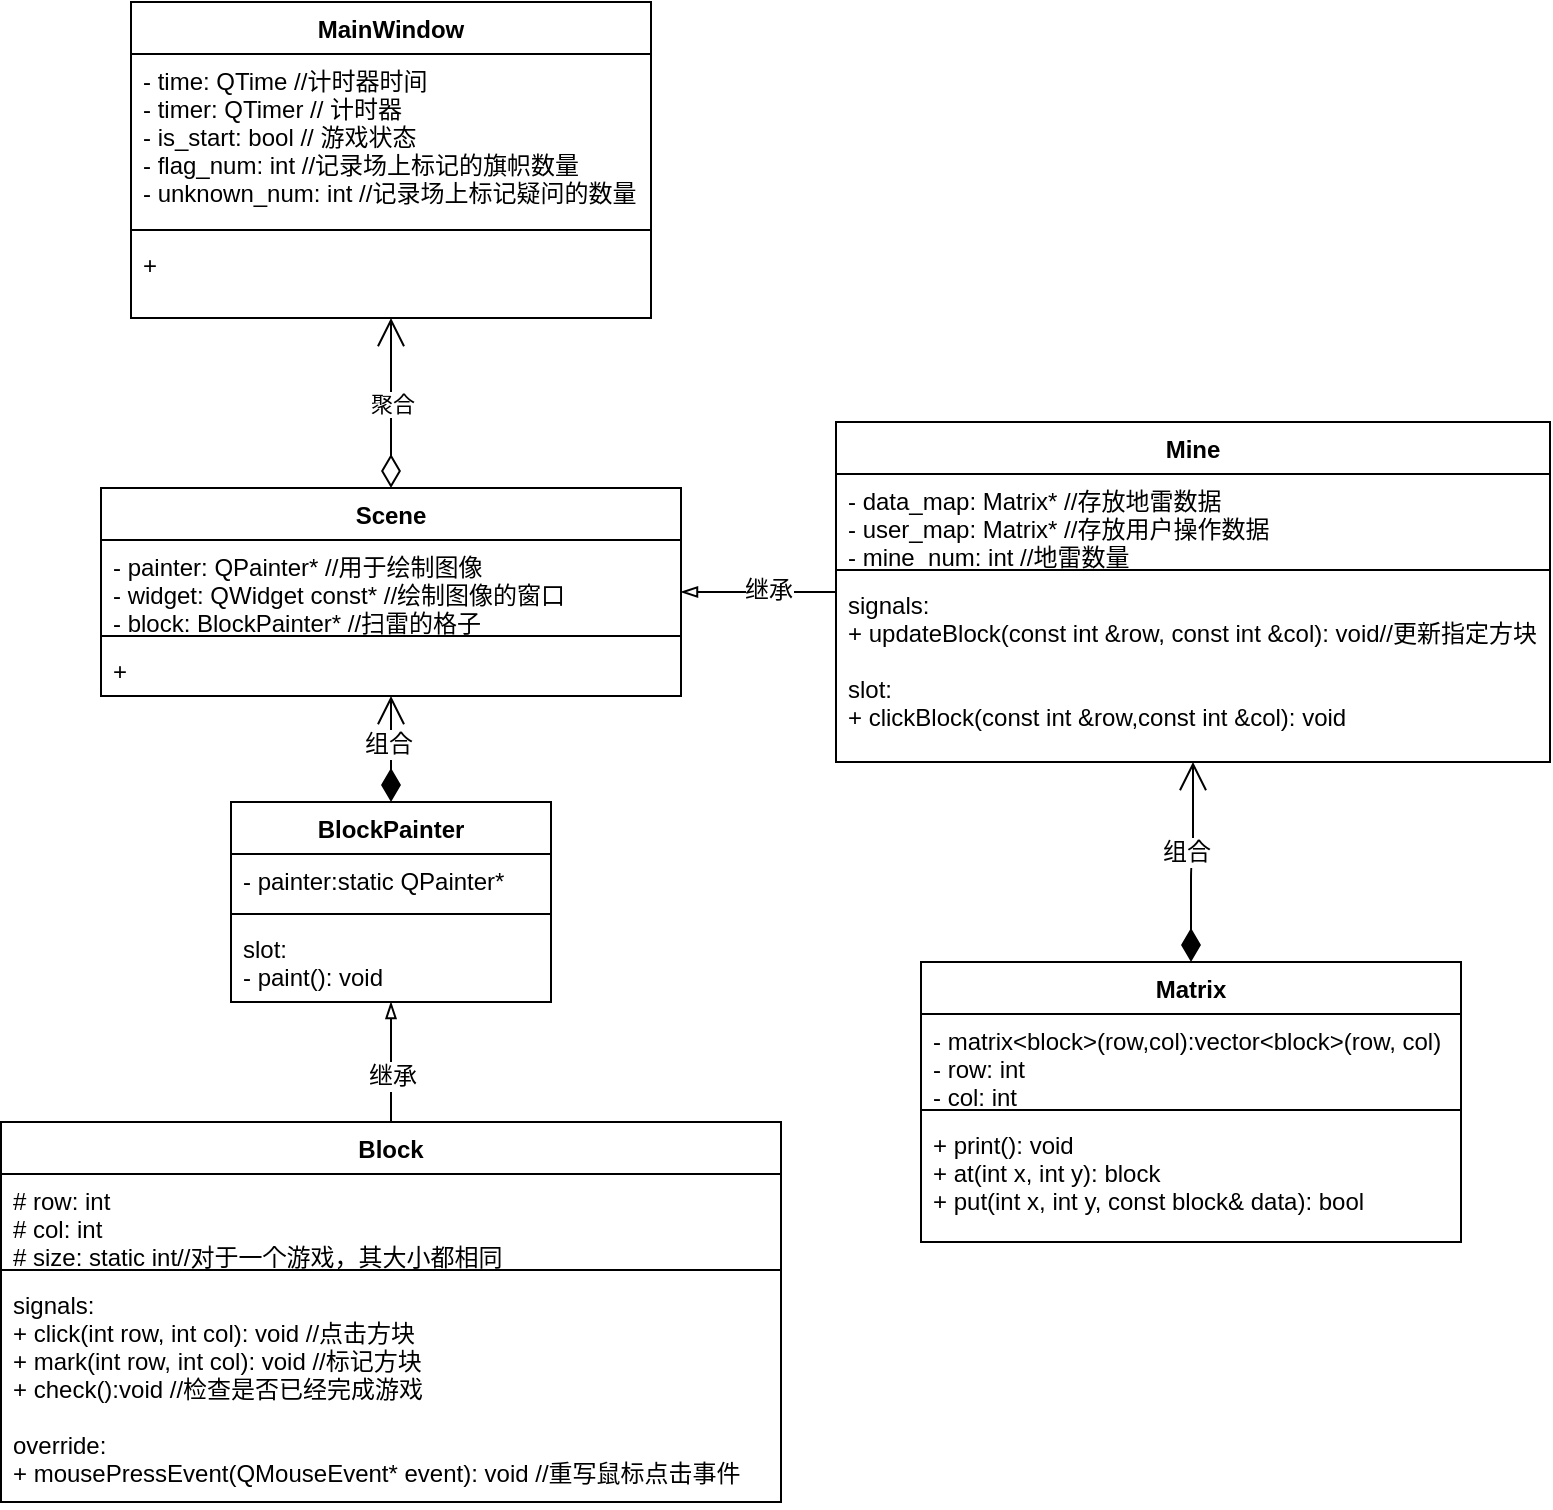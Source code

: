 <mxfile>
    <diagram id="WDzRegXy96pC1mXw-xRo" name="第 1 页">
        <mxGraphModel dx="386" dy="461" grid="1" gridSize="10" guides="1" tooltips="1" connect="1" arrows="1" fold="1" page="1" pageScale="1" pageWidth="827" pageHeight="1169" math="0" shadow="0">
            <root>
                <mxCell id="0"/>
                <mxCell id="1" parent="0"/>
                <mxCell id="12" value="Matrix" style="swimlane;fontStyle=1;align=center;verticalAlign=top;childLayout=stackLayout;horizontal=1;startSize=26;horizontalStack=0;resizeParent=1;resizeParentMax=0;resizeLast=0;collapsible=1;marginBottom=0;rounded=0;" parent="1" vertex="1">
                    <mxGeometry x="492.5" y="760" width="270" height="140" as="geometry"/>
                </mxCell>
                <mxCell id="13" value="- matrix&lt;block&gt;(row,col):vector&lt;block&gt;(row, col)&#10;- row: int&#10;- col: int" style="text;strokeColor=none;fillColor=none;align=left;verticalAlign=top;spacingLeft=4;spacingRight=4;overflow=hidden;rotatable=0;points=[[0,0.5],[1,0.5]];portConstraint=eastwest;" parent="12" vertex="1">
                    <mxGeometry y="26" width="270" height="44" as="geometry"/>
                </mxCell>
                <mxCell id="14" value="" style="line;strokeWidth=1;fillColor=none;align=left;verticalAlign=middle;spacingTop=-1;spacingLeft=3;spacingRight=3;rotatable=0;labelPosition=right;points=[];portConstraint=eastwest;" parent="12" vertex="1">
                    <mxGeometry y="70" width="270" height="8" as="geometry"/>
                </mxCell>
                <mxCell id="15" value="+ print(): void&#10;+ at(int x, int y): block&#10;+ put(int x, int y, const block&amp; data): bool" style="text;strokeColor=none;fillColor=none;align=left;verticalAlign=top;spacingLeft=4;spacingRight=4;overflow=hidden;rotatable=0;points=[[0,0.5],[1,0.5]];portConstraint=eastwest;" parent="12" vertex="1">
                    <mxGeometry y="78" width="270" height="62" as="geometry"/>
                </mxCell>
                <mxCell id="43" style="edgeStyle=orthogonalEdgeStyle;rounded=0;orthogonalLoop=1;jettySize=auto;html=1;endArrow=blockThin;endFill=0;" parent="1" source="20" target="32" edge="1">
                    <mxGeometry relative="1" as="geometry"/>
                </mxCell>
                <mxCell id="44" value="继承" style="text;html=1;resizable=0;points=[];align=center;verticalAlign=middle;labelBackgroundColor=#ffffff;" parent="43" vertex="1" connectable="0">
                    <mxGeometry x="-0.122" y="-1" relative="1" as="geometry">
                        <mxPoint as="offset"/>
                    </mxGeometry>
                </mxCell>
                <mxCell id="20" value="Mine" style="swimlane;fontStyle=1;align=center;verticalAlign=top;childLayout=stackLayout;horizontal=1;startSize=26;horizontalStack=0;resizeParent=1;resizeParentMax=0;resizeLast=0;collapsible=1;marginBottom=0;rounded=0;" parent="1" vertex="1">
                    <mxGeometry x="450" y="490" width="357" height="170" as="geometry"/>
                </mxCell>
                <mxCell id="21" value="- data_map: Matrix* //存放地雷数据&#10;- user_map: Matrix* //存放用户操作数据&#10;- mine_num: int //地雷数量" style="text;strokeColor=none;fillColor=none;align=left;verticalAlign=top;spacingLeft=4;spacingRight=4;overflow=hidden;rotatable=0;points=[[0,0.5],[1,0.5]];portConstraint=eastwest;" parent="20" vertex="1">
                    <mxGeometry y="26" width="357" height="44" as="geometry"/>
                </mxCell>
                <mxCell id="22" value="" style="line;strokeWidth=1;fillColor=none;align=left;verticalAlign=middle;spacingTop=-1;spacingLeft=3;spacingRight=3;rotatable=0;labelPosition=right;points=[];portConstraint=eastwest;" parent="20" vertex="1">
                    <mxGeometry y="70" width="357" height="8" as="geometry"/>
                </mxCell>
                <mxCell id="23" value="signals:&#10;+ updateBlock(const int &amp;row, const int &amp;col): void//更新指定方块&#10;&#10;slot:&#10;+ clickBlock(const int &amp;row,const int &amp;col): void" style="text;strokeColor=none;fillColor=none;align=left;verticalAlign=top;spacingLeft=4;spacingRight=4;overflow=hidden;rotatable=0;points=[[0,0.5],[1,0.5]];portConstraint=eastwest;" parent="20" vertex="1">
                    <mxGeometry y="78" width="357" height="92" as="geometry"/>
                </mxCell>
                <mxCell id="24" value="MainWindow" style="swimlane;fontStyle=1;align=center;verticalAlign=top;childLayout=stackLayout;horizontal=1;startSize=26;horizontalStack=0;resizeParent=1;resizeParentMax=0;resizeLast=0;collapsible=1;marginBottom=0;rounded=0;" parent="1" vertex="1">
                    <mxGeometry x="97.5" y="280" width="260" height="158" as="geometry"/>
                </mxCell>
                <mxCell id="25" value="- time: QTime //计时器时间&#10;- timer: QTimer // 计时器&#10;- is_start: bool // 游戏状态&#10;- flag_num: int //记录场上标记的旗帜数量&#10;- unknown_num: int //记录场上标记疑问的数量&#10;" style="text;strokeColor=none;fillColor=none;align=left;verticalAlign=top;spacingLeft=4;spacingRight=4;overflow=hidden;rotatable=0;points=[[0,0.5],[1,0.5]];portConstraint=eastwest;" parent="24" vertex="1">
                    <mxGeometry y="26" width="260" height="84" as="geometry"/>
                </mxCell>
                <mxCell id="26" value="" style="line;strokeWidth=1;fillColor=none;align=left;verticalAlign=middle;spacingTop=-1;spacingLeft=3;spacingRight=3;rotatable=0;labelPosition=right;points=[];portConstraint=eastwest;" parent="24" vertex="1">
                    <mxGeometry y="110" width="260" height="8" as="geometry"/>
                </mxCell>
                <mxCell id="27" value="+" style="text;strokeColor=none;fillColor=none;align=left;verticalAlign=top;spacingLeft=4;spacingRight=4;overflow=hidden;rotatable=0;points=[[0,0.5],[1,0.5]];portConstraint=eastwest;" parent="24" vertex="1">
                    <mxGeometry y="118" width="260" height="40" as="geometry"/>
                </mxCell>
                <mxCell id="41" style="edgeStyle=orthogonalEdgeStyle;rounded=0;orthogonalLoop=1;jettySize=auto;html=1;exitX=0.5;exitY=0;exitDx=0;exitDy=0;endArrow=blockThin;endFill=0;" parent="1" source="28" target="37" edge="1">
                    <mxGeometry relative="1" as="geometry">
                        <mxPoint x="182.5" y="760" as="targetPoint"/>
                        <Array as="points">
                            <mxPoint x="227.5" y="850"/>
                        </Array>
                    </mxGeometry>
                </mxCell>
                <mxCell id="42" value="继承" style="text;html=1;resizable=0;points=[];align=center;verticalAlign=middle;labelBackgroundColor=#ffffff;" parent="41" vertex="1" connectable="0">
                    <mxGeometry x="0.325" relative="1" as="geometry">
                        <mxPoint y="10" as="offset"/>
                    </mxGeometry>
                </mxCell>
                <mxCell id="28" value="Block" style="swimlane;fontStyle=1;align=center;verticalAlign=top;childLayout=stackLayout;horizontal=1;startSize=26;horizontalStack=0;resizeParent=1;resizeParentMax=0;resizeLast=0;collapsible=1;marginBottom=0;rounded=0;" parent="1" vertex="1">
                    <mxGeometry x="32.5" y="840" width="390" height="190" as="geometry"/>
                </mxCell>
                <mxCell id="29" value="# row: int&#10;# col: int&#10;# size: static int//对于一个游戏，其大小都相同" style="text;strokeColor=none;fillColor=none;align=left;verticalAlign=top;spacingLeft=4;spacingRight=4;overflow=hidden;rotatable=0;points=[[0,0.5],[1,0.5]];portConstraint=eastwest;" parent="28" vertex="1">
                    <mxGeometry y="26" width="390" height="44" as="geometry"/>
                </mxCell>
                <mxCell id="30" value="" style="line;strokeWidth=1;fillColor=none;align=left;verticalAlign=middle;spacingTop=-1;spacingLeft=3;spacingRight=3;rotatable=0;labelPosition=right;points=[];portConstraint=eastwest;" parent="28" vertex="1">
                    <mxGeometry y="70" width="390" height="8" as="geometry"/>
                </mxCell>
                <mxCell id="31" value="signals:&#10;+ click(int row, int col): void //点击方块&#10;+ mark(int row, int col): void //标记方块&#10;+ check():void //检查是否已经完成游戏&#10;&#10;override:&#10;+ mousePressEvent(QMouseEvent* event): void //重写鼠标点击事件" style="text;strokeColor=none;fillColor=none;align=left;verticalAlign=top;spacingLeft=4;spacingRight=4;overflow=hidden;rotatable=0;points=[[0,0.5],[1,0.5]];portConstraint=eastwest;" parent="28" vertex="1">
                    <mxGeometry y="78" width="390" height="112" as="geometry"/>
                </mxCell>
                <mxCell id="32" value="Scene" style="swimlane;fontStyle=1;align=center;verticalAlign=top;childLayout=stackLayout;horizontal=1;startSize=26;horizontalStack=0;resizeParent=1;resizeParentMax=0;resizeLast=0;collapsible=1;marginBottom=0;rounded=0;" parent="1" vertex="1">
                    <mxGeometry x="82.5" y="523" width="290" height="104" as="geometry"/>
                </mxCell>
                <mxCell id="33" value="- painter: QPainter* //用于绘制图像&#10;- widget: QWidget const* //绘制图像的窗口&#10;- block: BlockPainter* //扫雷的格子" style="text;strokeColor=none;fillColor=none;align=left;verticalAlign=top;spacingLeft=4;spacingRight=4;overflow=hidden;rotatable=0;points=[[0,0.5],[1,0.5]];portConstraint=eastwest;" parent="32" vertex="1">
                    <mxGeometry y="26" width="290" height="44" as="geometry"/>
                </mxCell>
                <mxCell id="34" value="" style="line;strokeWidth=1;fillColor=none;align=left;verticalAlign=middle;spacingTop=-1;spacingLeft=3;spacingRight=3;rotatable=0;labelPosition=right;points=[];portConstraint=eastwest;" parent="32" vertex="1">
                    <mxGeometry y="70" width="290" height="8" as="geometry"/>
                </mxCell>
                <mxCell id="35" value="+ " style="text;strokeColor=none;fillColor=none;align=left;verticalAlign=top;spacingLeft=4;spacingRight=4;overflow=hidden;rotatable=0;points=[[0,0.5],[1,0.5]];portConstraint=eastwest;" parent="32" vertex="1">
                    <mxGeometry y="78" width="290" height="26" as="geometry"/>
                </mxCell>
                <mxCell id="37" value="BlockPainter" style="swimlane;fontStyle=1;align=center;verticalAlign=top;childLayout=stackLayout;horizontal=1;startSize=26;horizontalStack=0;resizeParent=1;resizeParentMax=0;resizeLast=0;collapsible=1;marginBottom=0;rounded=0;" parent="1" vertex="1">
                    <mxGeometry x="147.5" y="680" width="160" height="100" as="geometry"/>
                </mxCell>
                <mxCell id="38" value="- painter:static QPainter*" style="text;strokeColor=none;fillColor=none;align=left;verticalAlign=top;spacingLeft=4;spacingRight=4;overflow=hidden;rotatable=0;points=[[0,0.5],[1,0.5]];portConstraint=eastwest;" parent="37" vertex="1">
                    <mxGeometry y="26" width="160" height="26" as="geometry"/>
                </mxCell>
                <mxCell id="39" value="" style="line;strokeWidth=1;fillColor=none;align=left;verticalAlign=middle;spacingTop=-1;spacingLeft=3;spacingRight=3;rotatable=0;labelPosition=right;points=[];portConstraint=eastwest;" parent="37" vertex="1">
                    <mxGeometry y="52" width="160" height="8" as="geometry"/>
                </mxCell>
                <mxCell id="40" value="slot:&#10;- paint(): void" style="text;strokeColor=none;fillColor=none;align=left;verticalAlign=top;spacingLeft=4;spacingRight=4;overflow=hidden;rotatable=0;points=[[0,0.5],[1,0.5]];portConstraint=eastwest;" parent="37" vertex="1">
                    <mxGeometry y="60" width="160" height="40" as="geometry"/>
                </mxCell>
                <mxCell id="45" value="" style="endArrow=open;html=1;endSize=12;startArrow=diamondThin;startSize=14;startFill=1;edgeStyle=orthogonalEdgeStyle;align=left;verticalAlign=bottom;exitX=0.5;exitY=0;exitDx=0;exitDy=0;" parent="1" source="12" target="20" edge="1">
                    <mxGeometry x="-1" y="3" relative="1" as="geometry">
                        <mxPoint x="-357.5" y="710" as="sourcePoint"/>
                        <mxPoint x="-197.5" y="710" as="targetPoint"/>
                    </mxGeometry>
                </mxCell>
                <mxCell id="46" value="组合" style="text;html=1;resizable=0;points=[];align=center;verticalAlign=middle;labelBackgroundColor=#ffffff;" parent="45" vertex="1" connectable="0">
                    <mxGeometry x="0.114" y="4" relative="1" as="geometry">
                        <mxPoint as="offset"/>
                    </mxGeometry>
                </mxCell>
                <mxCell id="47" value="" style="endArrow=open;html=1;endSize=12;startArrow=diamondThin;startSize=14;startFill=1;edgeStyle=orthogonalEdgeStyle;align=left;verticalAlign=bottom;exitX=0.5;exitY=0;exitDx=0;exitDy=0;" parent="1" source="37" target="32" edge="1">
                    <mxGeometry x="-1" y="3" relative="1" as="geometry">
                        <mxPoint x="332.5" y="750" as="sourcePoint"/>
                        <mxPoint x="492.5" y="750" as="targetPoint"/>
                    </mxGeometry>
                </mxCell>
                <mxCell id="48" value="组合" style="text;html=1;resizable=0;points=[];align=center;verticalAlign=middle;labelBackgroundColor=#ffffff;" parent="47" vertex="1" connectable="0">
                    <mxGeometry x="0.108" y="2" relative="1" as="geometry">
                        <mxPoint as="offset"/>
                    </mxGeometry>
                </mxCell>
                <mxCell id="49" value="聚合" style="endArrow=open;html=1;endSize=12;startArrow=diamondThin;startSize=14;startFill=0;edgeStyle=orthogonalEdgeStyle;exitX=0.5;exitY=0;exitDx=0;exitDy=0;" parent="1" source="32" target="24" edge="1">
                    <mxGeometry relative="1" as="geometry">
                        <mxPoint x="192.5" y="480" as="sourcePoint"/>
                        <mxPoint x="352.5" y="480" as="targetPoint"/>
                    </mxGeometry>
                </mxCell>
                <mxCell id="51" value="" style="resizable=0;html=1;align=right;verticalAlign=top;labelBackgroundColor=#ffffff;fontSize=10;" parent="49" connectable="0" vertex="1">
                    <mxGeometry x="1" relative="1" as="geometry"/>
                </mxCell>
            </root>
        </mxGraphModel>
    </diagram>
</mxfile>